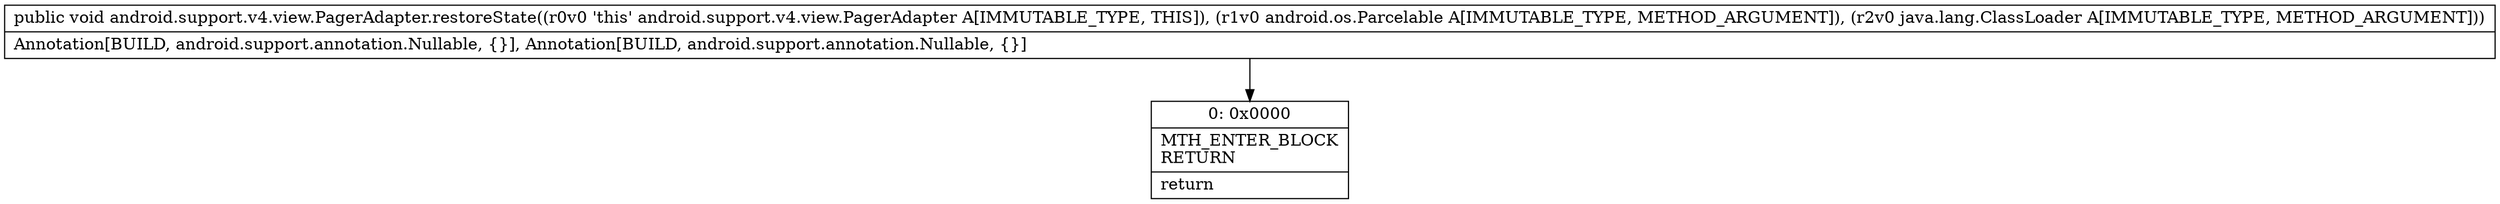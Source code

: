 digraph "CFG forandroid.support.v4.view.PagerAdapter.restoreState(Landroid\/os\/Parcelable;Ljava\/lang\/ClassLoader;)V" {
Node_0 [shape=record,label="{0\:\ 0x0000|MTH_ENTER_BLOCK\lRETURN\l|return\l}"];
MethodNode[shape=record,label="{public void android.support.v4.view.PagerAdapter.restoreState((r0v0 'this' android.support.v4.view.PagerAdapter A[IMMUTABLE_TYPE, THIS]), (r1v0 android.os.Parcelable A[IMMUTABLE_TYPE, METHOD_ARGUMENT]), (r2v0 java.lang.ClassLoader A[IMMUTABLE_TYPE, METHOD_ARGUMENT]))  | Annotation[BUILD, android.support.annotation.Nullable, \{\}], Annotation[BUILD, android.support.annotation.Nullable, \{\}]\l}"];
MethodNode -> Node_0;
}

